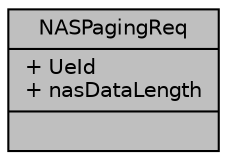digraph "NASPagingReq"
{
 // LATEX_PDF_SIZE
  edge [fontname="Helvetica",fontsize="10",labelfontname="Helvetica",labelfontsize="10"];
  node [fontname="Helvetica",fontsize="10",shape=record];
  Node1 [label="{NASPagingReq\n|+ UeId\l+ nasDataLength\l|}",height=0.2,width=0.4,color="black", fillcolor="grey75", style="filled", fontcolor="black",tooltip=" "];
}
